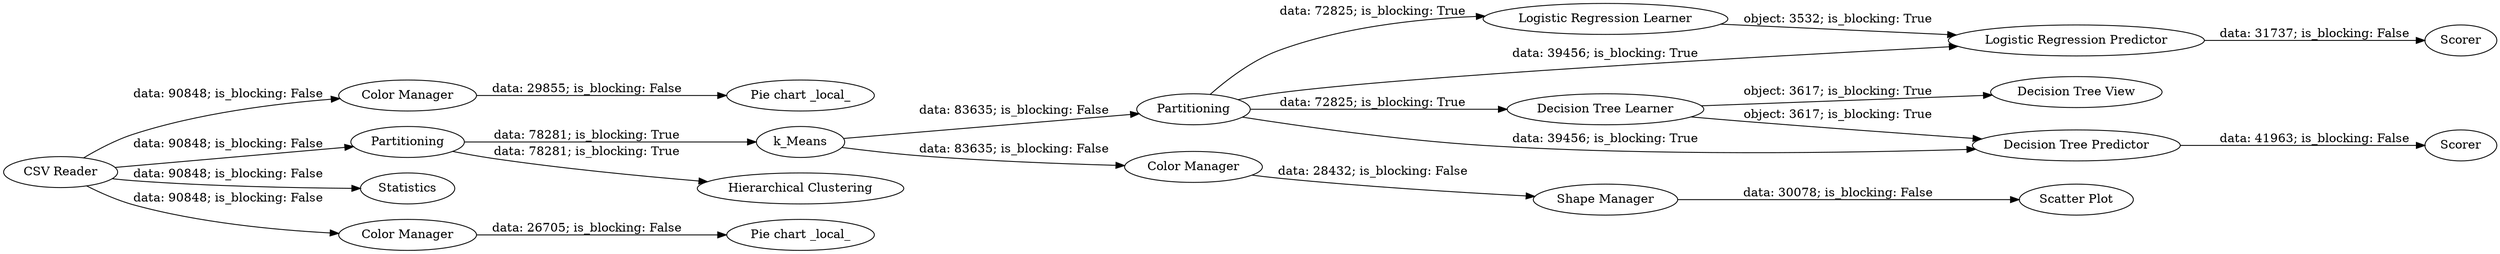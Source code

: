 digraph {
	"730198967461783826_18" [label="Decision Tree Learner"]
	"730198967461783826_31" [label="Logistic Regression Learner"]
	"730198967461783826_19" [label="Decision Tree Predictor"]
	"730198967461783826_13" [label="Color Manager"]
	"730198967461783826_5" [label=Partitioning]
	"730198967461783826_6" [label=k_Means]
	"730198967461783826_14" [label="Pie chart _local_"]
	"730198967461783826_17" [label=Scorer]
	"730198967461783826_21" [label=Scorer]
	"730198967461783826_16" [label="Logistic Regression Predictor"]
	"730198967461783826_2" [label=Statistics]
	"730198967461783826_8" [label="Scatter Plot"]
	"730198967461783826_1" [label="CSV Reader"]
	"730198967461783826_27" [label=Partitioning]
	"730198967461783826_10" [label="Hierarchical Clustering"]
	"730198967461783826_3" [label="Pie chart _local_"]
	"730198967461783826_4" [label="Color Manager"]
	"730198967461783826_20" [label="Decision Tree View"]
	"730198967461783826_7" [label="Color Manager"]
	"730198967461783826_9" [label="Shape Manager"]
	"730198967461783826_16" -> "730198967461783826_17" [label="data: 31737; is_blocking: False"]
	"730198967461783826_18" -> "730198967461783826_19" [label="object: 3617; is_blocking: True"]
	"730198967461783826_1" -> "730198967461783826_2" [label="data: 90848; is_blocking: False"]
	"730198967461783826_6" -> "730198967461783826_7" [label="data: 83635; is_blocking: False"]
	"730198967461783826_19" -> "730198967461783826_21" [label="data: 41963; is_blocking: False"]
	"730198967461783826_6" -> "730198967461783826_27" [label="data: 83635; is_blocking: False"]
	"730198967461783826_1" -> "730198967461783826_13" [label="data: 90848; is_blocking: False"]
	"730198967461783826_13" -> "730198967461783826_14" [label="data: 29855; is_blocking: False"]
	"730198967461783826_27" -> "730198967461783826_19" [label="data: 39456; is_blocking: True"]
	"730198967461783826_27" -> "730198967461783826_31" [label="data: 72825; is_blocking: True"]
	"730198967461783826_31" -> "730198967461783826_16" [label="object: 3532; is_blocking: True"]
	"730198967461783826_27" -> "730198967461783826_18" [label="data: 72825; is_blocking: True"]
	"730198967461783826_18" -> "730198967461783826_20" [label="object: 3617; is_blocking: True"]
	"730198967461783826_4" -> "730198967461783826_3" [label="data: 26705; is_blocking: False"]
	"730198967461783826_1" -> "730198967461783826_5" [label="data: 90848; is_blocking: False"]
	"730198967461783826_5" -> "730198967461783826_10" [label="data: 78281; is_blocking: True"]
	"730198967461783826_9" -> "730198967461783826_8" [label="data: 30078; is_blocking: False"]
	"730198967461783826_27" -> "730198967461783826_16" [label="data: 39456; is_blocking: True"]
	"730198967461783826_1" -> "730198967461783826_4" [label="data: 90848; is_blocking: False"]
	"730198967461783826_5" -> "730198967461783826_6" [label="data: 78281; is_blocking: True"]
	"730198967461783826_7" -> "730198967461783826_9" [label="data: 28432; is_blocking: False"]
	rankdir=LR
}
